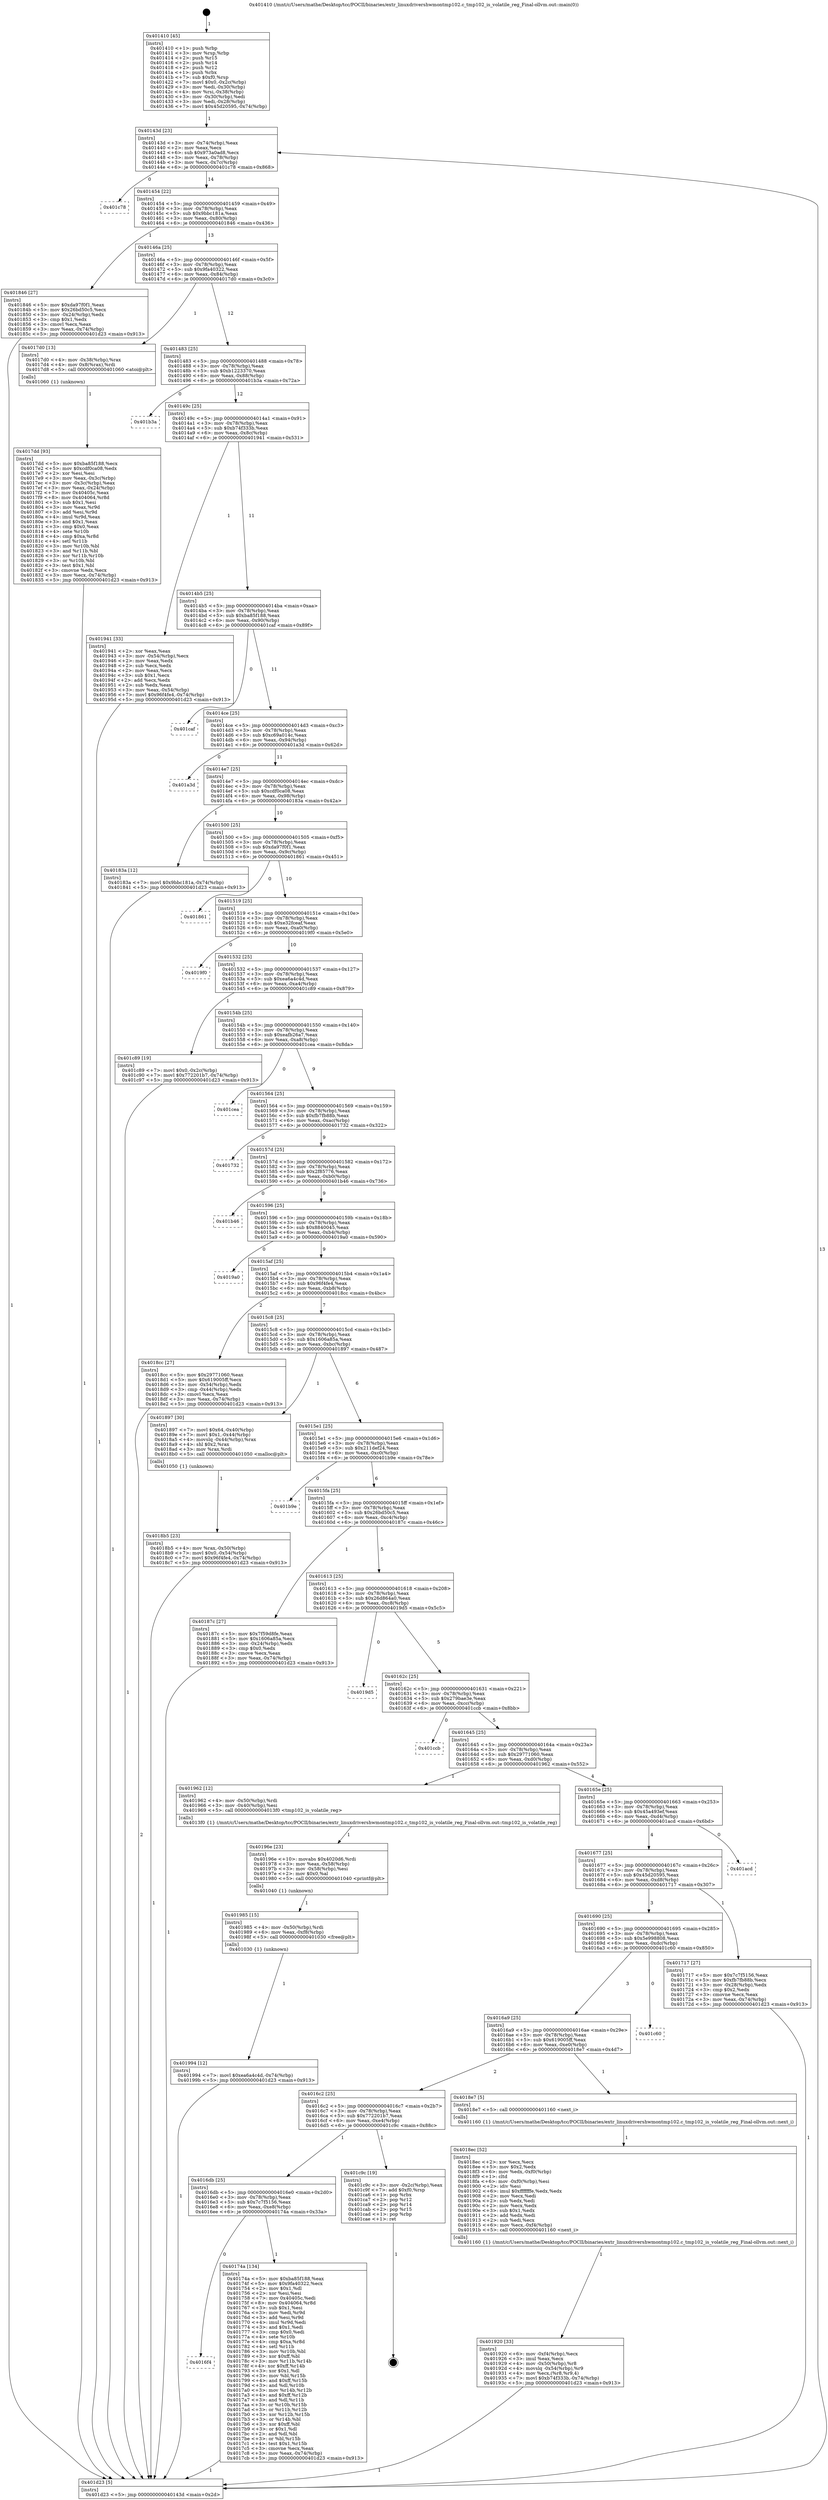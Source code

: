 digraph "0x401410" {
  label = "0x401410 (/mnt/c/Users/mathe/Desktop/tcc/POCII/binaries/extr_linuxdrivershwmontmp102.c_tmp102_is_volatile_reg_Final-ollvm.out::main(0))"
  labelloc = "t"
  node[shape=record]

  Entry [label="",width=0.3,height=0.3,shape=circle,fillcolor=black,style=filled]
  "0x40143d" [label="{
     0x40143d [23]\l
     | [instrs]\l
     &nbsp;&nbsp;0x40143d \<+3\>: mov -0x74(%rbp),%eax\l
     &nbsp;&nbsp;0x401440 \<+2\>: mov %eax,%ecx\l
     &nbsp;&nbsp;0x401442 \<+6\>: sub $0x973a0ad8,%ecx\l
     &nbsp;&nbsp;0x401448 \<+3\>: mov %eax,-0x78(%rbp)\l
     &nbsp;&nbsp;0x40144b \<+3\>: mov %ecx,-0x7c(%rbp)\l
     &nbsp;&nbsp;0x40144e \<+6\>: je 0000000000401c78 \<main+0x868\>\l
  }"]
  "0x401c78" [label="{
     0x401c78\l
  }", style=dashed]
  "0x401454" [label="{
     0x401454 [22]\l
     | [instrs]\l
     &nbsp;&nbsp;0x401454 \<+5\>: jmp 0000000000401459 \<main+0x49\>\l
     &nbsp;&nbsp;0x401459 \<+3\>: mov -0x78(%rbp),%eax\l
     &nbsp;&nbsp;0x40145c \<+5\>: sub $0x9bbc181a,%eax\l
     &nbsp;&nbsp;0x401461 \<+3\>: mov %eax,-0x80(%rbp)\l
     &nbsp;&nbsp;0x401464 \<+6\>: je 0000000000401846 \<main+0x436\>\l
  }"]
  Exit [label="",width=0.3,height=0.3,shape=circle,fillcolor=black,style=filled,peripheries=2]
  "0x401846" [label="{
     0x401846 [27]\l
     | [instrs]\l
     &nbsp;&nbsp;0x401846 \<+5\>: mov $0xda97f0f1,%eax\l
     &nbsp;&nbsp;0x40184b \<+5\>: mov $0x26bd50c5,%ecx\l
     &nbsp;&nbsp;0x401850 \<+3\>: mov -0x24(%rbp),%edx\l
     &nbsp;&nbsp;0x401853 \<+3\>: cmp $0x1,%edx\l
     &nbsp;&nbsp;0x401856 \<+3\>: cmovl %ecx,%eax\l
     &nbsp;&nbsp;0x401859 \<+3\>: mov %eax,-0x74(%rbp)\l
     &nbsp;&nbsp;0x40185c \<+5\>: jmp 0000000000401d23 \<main+0x913\>\l
  }"]
  "0x40146a" [label="{
     0x40146a [25]\l
     | [instrs]\l
     &nbsp;&nbsp;0x40146a \<+5\>: jmp 000000000040146f \<main+0x5f\>\l
     &nbsp;&nbsp;0x40146f \<+3\>: mov -0x78(%rbp),%eax\l
     &nbsp;&nbsp;0x401472 \<+5\>: sub $0x9fa40322,%eax\l
     &nbsp;&nbsp;0x401477 \<+6\>: mov %eax,-0x84(%rbp)\l
     &nbsp;&nbsp;0x40147d \<+6\>: je 00000000004017d0 \<main+0x3c0\>\l
  }"]
  "0x401994" [label="{
     0x401994 [12]\l
     | [instrs]\l
     &nbsp;&nbsp;0x401994 \<+7\>: movl $0xea6a4c4d,-0x74(%rbp)\l
     &nbsp;&nbsp;0x40199b \<+5\>: jmp 0000000000401d23 \<main+0x913\>\l
  }"]
  "0x4017d0" [label="{
     0x4017d0 [13]\l
     | [instrs]\l
     &nbsp;&nbsp;0x4017d0 \<+4\>: mov -0x38(%rbp),%rax\l
     &nbsp;&nbsp;0x4017d4 \<+4\>: mov 0x8(%rax),%rdi\l
     &nbsp;&nbsp;0x4017d8 \<+5\>: call 0000000000401060 \<atoi@plt\>\l
     | [calls]\l
     &nbsp;&nbsp;0x401060 \{1\} (unknown)\l
  }"]
  "0x401483" [label="{
     0x401483 [25]\l
     | [instrs]\l
     &nbsp;&nbsp;0x401483 \<+5\>: jmp 0000000000401488 \<main+0x78\>\l
     &nbsp;&nbsp;0x401488 \<+3\>: mov -0x78(%rbp),%eax\l
     &nbsp;&nbsp;0x40148b \<+5\>: sub $0xb1223370,%eax\l
     &nbsp;&nbsp;0x401490 \<+6\>: mov %eax,-0x88(%rbp)\l
     &nbsp;&nbsp;0x401496 \<+6\>: je 0000000000401b3a \<main+0x72a\>\l
  }"]
  "0x401985" [label="{
     0x401985 [15]\l
     | [instrs]\l
     &nbsp;&nbsp;0x401985 \<+4\>: mov -0x50(%rbp),%rdi\l
     &nbsp;&nbsp;0x401989 \<+6\>: mov %eax,-0xf8(%rbp)\l
     &nbsp;&nbsp;0x40198f \<+5\>: call 0000000000401030 \<free@plt\>\l
     | [calls]\l
     &nbsp;&nbsp;0x401030 \{1\} (unknown)\l
  }"]
  "0x401b3a" [label="{
     0x401b3a\l
  }", style=dashed]
  "0x40149c" [label="{
     0x40149c [25]\l
     | [instrs]\l
     &nbsp;&nbsp;0x40149c \<+5\>: jmp 00000000004014a1 \<main+0x91\>\l
     &nbsp;&nbsp;0x4014a1 \<+3\>: mov -0x78(%rbp),%eax\l
     &nbsp;&nbsp;0x4014a4 \<+5\>: sub $0xb74f333b,%eax\l
     &nbsp;&nbsp;0x4014a9 \<+6\>: mov %eax,-0x8c(%rbp)\l
     &nbsp;&nbsp;0x4014af \<+6\>: je 0000000000401941 \<main+0x531\>\l
  }"]
  "0x40196e" [label="{
     0x40196e [23]\l
     | [instrs]\l
     &nbsp;&nbsp;0x40196e \<+10\>: movabs $0x4020d6,%rdi\l
     &nbsp;&nbsp;0x401978 \<+3\>: mov %eax,-0x58(%rbp)\l
     &nbsp;&nbsp;0x40197b \<+3\>: mov -0x58(%rbp),%esi\l
     &nbsp;&nbsp;0x40197e \<+2\>: mov $0x0,%al\l
     &nbsp;&nbsp;0x401980 \<+5\>: call 0000000000401040 \<printf@plt\>\l
     | [calls]\l
     &nbsp;&nbsp;0x401040 \{1\} (unknown)\l
  }"]
  "0x401941" [label="{
     0x401941 [33]\l
     | [instrs]\l
     &nbsp;&nbsp;0x401941 \<+2\>: xor %eax,%eax\l
     &nbsp;&nbsp;0x401943 \<+3\>: mov -0x54(%rbp),%ecx\l
     &nbsp;&nbsp;0x401946 \<+2\>: mov %eax,%edx\l
     &nbsp;&nbsp;0x401948 \<+2\>: sub %ecx,%edx\l
     &nbsp;&nbsp;0x40194a \<+2\>: mov %eax,%ecx\l
     &nbsp;&nbsp;0x40194c \<+3\>: sub $0x1,%ecx\l
     &nbsp;&nbsp;0x40194f \<+2\>: add %ecx,%edx\l
     &nbsp;&nbsp;0x401951 \<+2\>: sub %edx,%eax\l
     &nbsp;&nbsp;0x401953 \<+3\>: mov %eax,-0x54(%rbp)\l
     &nbsp;&nbsp;0x401956 \<+7\>: movl $0x96f4fe4,-0x74(%rbp)\l
     &nbsp;&nbsp;0x40195d \<+5\>: jmp 0000000000401d23 \<main+0x913\>\l
  }"]
  "0x4014b5" [label="{
     0x4014b5 [25]\l
     | [instrs]\l
     &nbsp;&nbsp;0x4014b5 \<+5\>: jmp 00000000004014ba \<main+0xaa\>\l
     &nbsp;&nbsp;0x4014ba \<+3\>: mov -0x78(%rbp),%eax\l
     &nbsp;&nbsp;0x4014bd \<+5\>: sub $0xba85f188,%eax\l
     &nbsp;&nbsp;0x4014c2 \<+6\>: mov %eax,-0x90(%rbp)\l
     &nbsp;&nbsp;0x4014c8 \<+6\>: je 0000000000401caf \<main+0x89f\>\l
  }"]
  "0x401920" [label="{
     0x401920 [33]\l
     | [instrs]\l
     &nbsp;&nbsp;0x401920 \<+6\>: mov -0xf4(%rbp),%ecx\l
     &nbsp;&nbsp;0x401926 \<+3\>: imul %eax,%ecx\l
     &nbsp;&nbsp;0x401929 \<+4\>: mov -0x50(%rbp),%r8\l
     &nbsp;&nbsp;0x40192d \<+4\>: movslq -0x54(%rbp),%r9\l
     &nbsp;&nbsp;0x401931 \<+4\>: mov %ecx,(%r8,%r9,4)\l
     &nbsp;&nbsp;0x401935 \<+7\>: movl $0xb74f333b,-0x74(%rbp)\l
     &nbsp;&nbsp;0x40193c \<+5\>: jmp 0000000000401d23 \<main+0x913\>\l
  }"]
  "0x401caf" [label="{
     0x401caf\l
  }", style=dashed]
  "0x4014ce" [label="{
     0x4014ce [25]\l
     | [instrs]\l
     &nbsp;&nbsp;0x4014ce \<+5\>: jmp 00000000004014d3 \<main+0xc3\>\l
     &nbsp;&nbsp;0x4014d3 \<+3\>: mov -0x78(%rbp),%eax\l
     &nbsp;&nbsp;0x4014d6 \<+5\>: sub $0xc69a014c,%eax\l
     &nbsp;&nbsp;0x4014db \<+6\>: mov %eax,-0x94(%rbp)\l
     &nbsp;&nbsp;0x4014e1 \<+6\>: je 0000000000401a3d \<main+0x62d\>\l
  }"]
  "0x4018ec" [label="{
     0x4018ec [52]\l
     | [instrs]\l
     &nbsp;&nbsp;0x4018ec \<+2\>: xor %ecx,%ecx\l
     &nbsp;&nbsp;0x4018ee \<+5\>: mov $0x2,%edx\l
     &nbsp;&nbsp;0x4018f3 \<+6\>: mov %edx,-0xf0(%rbp)\l
     &nbsp;&nbsp;0x4018f9 \<+1\>: cltd\l
     &nbsp;&nbsp;0x4018fa \<+6\>: mov -0xf0(%rbp),%esi\l
     &nbsp;&nbsp;0x401900 \<+2\>: idiv %esi\l
     &nbsp;&nbsp;0x401902 \<+6\>: imul $0xfffffffe,%edx,%edx\l
     &nbsp;&nbsp;0x401908 \<+2\>: mov %ecx,%edi\l
     &nbsp;&nbsp;0x40190a \<+2\>: sub %edx,%edi\l
     &nbsp;&nbsp;0x40190c \<+2\>: mov %ecx,%edx\l
     &nbsp;&nbsp;0x40190e \<+3\>: sub $0x1,%edx\l
     &nbsp;&nbsp;0x401911 \<+2\>: add %edx,%edi\l
     &nbsp;&nbsp;0x401913 \<+2\>: sub %edi,%ecx\l
     &nbsp;&nbsp;0x401915 \<+6\>: mov %ecx,-0xf4(%rbp)\l
     &nbsp;&nbsp;0x40191b \<+5\>: call 0000000000401160 \<next_i\>\l
     | [calls]\l
     &nbsp;&nbsp;0x401160 \{1\} (/mnt/c/Users/mathe/Desktop/tcc/POCII/binaries/extr_linuxdrivershwmontmp102.c_tmp102_is_volatile_reg_Final-ollvm.out::next_i)\l
  }"]
  "0x401a3d" [label="{
     0x401a3d\l
  }", style=dashed]
  "0x4014e7" [label="{
     0x4014e7 [25]\l
     | [instrs]\l
     &nbsp;&nbsp;0x4014e7 \<+5\>: jmp 00000000004014ec \<main+0xdc\>\l
     &nbsp;&nbsp;0x4014ec \<+3\>: mov -0x78(%rbp),%eax\l
     &nbsp;&nbsp;0x4014ef \<+5\>: sub $0xcdf0ca08,%eax\l
     &nbsp;&nbsp;0x4014f4 \<+6\>: mov %eax,-0x98(%rbp)\l
     &nbsp;&nbsp;0x4014fa \<+6\>: je 000000000040183a \<main+0x42a\>\l
  }"]
  "0x4018b5" [label="{
     0x4018b5 [23]\l
     | [instrs]\l
     &nbsp;&nbsp;0x4018b5 \<+4\>: mov %rax,-0x50(%rbp)\l
     &nbsp;&nbsp;0x4018b9 \<+7\>: movl $0x0,-0x54(%rbp)\l
     &nbsp;&nbsp;0x4018c0 \<+7\>: movl $0x96f4fe4,-0x74(%rbp)\l
     &nbsp;&nbsp;0x4018c7 \<+5\>: jmp 0000000000401d23 \<main+0x913\>\l
  }"]
  "0x40183a" [label="{
     0x40183a [12]\l
     | [instrs]\l
     &nbsp;&nbsp;0x40183a \<+7\>: movl $0x9bbc181a,-0x74(%rbp)\l
     &nbsp;&nbsp;0x401841 \<+5\>: jmp 0000000000401d23 \<main+0x913\>\l
  }"]
  "0x401500" [label="{
     0x401500 [25]\l
     | [instrs]\l
     &nbsp;&nbsp;0x401500 \<+5\>: jmp 0000000000401505 \<main+0xf5\>\l
     &nbsp;&nbsp;0x401505 \<+3\>: mov -0x78(%rbp),%eax\l
     &nbsp;&nbsp;0x401508 \<+5\>: sub $0xda97f0f1,%eax\l
     &nbsp;&nbsp;0x40150d \<+6\>: mov %eax,-0x9c(%rbp)\l
     &nbsp;&nbsp;0x401513 \<+6\>: je 0000000000401861 \<main+0x451\>\l
  }"]
  "0x4017dd" [label="{
     0x4017dd [93]\l
     | [instrs]\l
     &nbsp;&nbsp;0x4017dd \<+5\>: mov $0xba85f188,%ecx\l
     &nbsp;&nbsp;0x4017e2 \<+5\>: mov $0xcdf0ca08,%edx\l
     &nbsp;&nbsp;0x4017e7 \<+2\>: xor %esi,%esi\l
     &nbsp;&nbsp;0x4017e9 \<+3\>: mov %eax,-0x3c(%rbp)\l
     &nbsp;&nbsp;0x4017ec \<+3\>: mov -0x3c(%rbp),%eax\l
     &nbsp;&nbsp;0x4017ef \<+3\>: mov %eax,-0x24(%rbp)\l
     &nbsp;&nbsp;0x4017f2 \<+7\>: mov 0x40405c,%eax\l
     &nbsp;&nbsp;0x4017f9 \<+8\>: mov 0x404064,%r8d\l
     &nbsp;&nbsp;0x401801 \<+3\>: sub $0x1,%esi\l
     &nbsp;&nbsp;0x401804 \<+3\>: mov %eax,%r9d\l
     &nbsp;&nbsp;0x401807 \<+3\>: add %esi,%r9d\l
     &nbsp;&nbsp;0x40180a \<+4\>: imul %r9d,%eax\l
     &nbsp;&nbsp;0x40180e \<+3\>: and $0x1,%eax\l
     &nbsp;&nbsp;0x401811 \<+3\>: cmp $0x0,%eax\l
     &nbsp;&nbsp;0x401814 \<+4\>: sete %r10b\l
     &nbsp;&nbsp;0x401818 \<+4\>: cmp $0xa,%r8d\l
     &nbsp;&nbsp;0x40181c \<+4\>: setl %r11b\l
     &nbsp;&nbsp;0x401820 \<+3\>: mov %r10b,%bl\l
     &nbsp;&nbsp;0x401823 \<+3\>: and %r11b,%bl\l
     &nbsp;&nbsp;0x401826 \<+3\>: xor %r11b,%r10b\l
     &nbsp;&nbsp;0x401829 \<+3\>: or %r10b,%bl\l
     &nbsp;&nbsp;0x40182c \<+3\>: test $0x1,%bl\l
     &nbsp;&nbsp;0x40182f \<+3\>: cmovne %edx,%ecx\l
     &nbsp;&nbsp;0x401832 \<+3\>: mov %ecx,-0x74(%rbp)\l
     &nbsp;&nbsp;0x401835 \<+5\>: jmp 0000000000401d23 \<main+0x913\>\l
  }"]
  "0x401861" [label="{
     0x401861\l
  }", style=dashed]
  "0x401519" [label="{
     0x401519 [25]\l
     | [instrs]\l
     &nbsp;&nbsp;0x401519 \<+5\>: jmp 000000000040151e \<main+0x10e\>\l
     &nbsp;&nbsp;0x40151e \<+3\>: mov -0x78(%rbp),%eax\l
     &nbsp;&nbsp;0x401521 \<+5\>: sub $0xe32fceaf,%eax\l
     &nbsp;&nbsp;0x401526 \<+6\>: mov %eax,-0xa0(%rbp)\l
     &nbsp;&nbsp;0x40152c \<+6\>: je 00000000004019f0 \<main+0x5e0\>\l
  }"]
  "0x4016f4" [label="{
     0x4016f4\l
  }", style=dashed]
  "0x4019f0" [label="{
     0x4019f0\l
  }", style=dashed]
  "0x401532" [label="{
     0x401532 [25]\l
     | [instrs]\l
     &nbsp;&nbsp;0x401532 \<+5\>: jmp 0000000000401537 \<main+0x127\>\l
     &nbsp;&nbsp;0x401537 \<+3\>: mov -0x78(%rbp),%eax\l
     &nbsp;&nbsp;0x40153a \<+5\>: sub $0xea6a4c4d,%eax\l
     &nbsp;&nbsp;0x40153f \<+6\>: mov %eax,-0xa4(%rbp)\l
     &nbsp;&nbsp;0x401545 \<+6\>: je 0000000000401c89 \<main+0x879\>\l
  }"]
  "0x40174a" [label="{
     0x40174a [134]\l
     | [instrs]\l
     &nbsp;&nbsp;0x40174a \<+5\>: mov $0xba85f188,%eax\l
     &nbsp;&nbsp;0x40174f \<+5\>: mov $0x9fa40322,%ecx\l
     &nbsp;&nbsp;0x401754 \<+2\>: mov $0x1,%dl\l
     &nbsp;&nbsp;0x401756 \<+2\>: xor %esi,%esi\l
     &nbsp;&nbsp;0x401758 \<+7\>: mov 0x40405c,%edi\l
     &nbsp;&nbsp;0x40175f \<+8\>: mov 0x404064,%r8d\l
     &nbsp;&nbsp;0x401767 \<+3\>: sub $0x1,%esi\l
     &nbsp;&nbsp;0x40176a \<+3\>: mov %edi,%r9d\l
     &nbsp;&nbsp;0x40176d \<+3\>: add %esi,%r9d\l
     &nbsp;&nbsp;0x401770 \<+4\>: imul %r9d,%edi\l
     &nbsp;&nbsp;0x401774 \<+3\>: and $0x1,%edi\l
     &nbsp;&nbsp;0x401777 \<+3\>: cmp $0x0,%edi\l
     &nbsp;&nbsp;0x40177a \<+4\>: sete %r10b\l
     &nbsp;&nbsp;0x40177e \<+4\>: cmp $0xa,%r8d\l
     &nbsp;&nbsp;0x401782 \<+4\>: setl %r11b\l
     &nbsp;&nbsp;0x401786 \<+3\>: mov %r10b,%bl\l
     &nbsp;&nbsp;0x401789 \<+3\>: xor $0xff,%bl\l
     &nbsp;&nbsp;0x40178c \<+3\>: mov %r11b,%r14b\l
     &nbsp;&nbsp;0x40178f \<+4\>: xor $0xff,%r14b\l
     &nbsp;&nbsp;0x401793 \<+3\>: xor $0x1,%dl\l
     &nbsp;&nbsp;0x401796 \<+3\>: mov %bl,%r15b\l
     &nbsp;&nbsp;0x401799 \<+4\>: and $0xff,%r15b\l
     &nbsp;&nbsp;0x40179d \<+3\>: and %dl,%r10b\l
     &nbsp;&nbsp;0x4017a0 \<+3\>: mov %r14b,%r12b\l
     &nbsp;&nbsp;0x4017a3 \<+4\>: and $0xff,%r12b\l
     &nbsp;&nbsp;0x4017a7 \<+3\>: and %dl,%r11b\l
     &nbsp;&nbsp;0x4017aa \<+3\>: or %r10b,%r15b\l
     &nbsp;&nbsp;0x4017ad \<+3\>: or %r11b,%r12b\l
     &nbsp;&nbsp;0x4017b0 \<+3\>: xor %r12b,%r15b\l
     &nbsp;&nbsp;0x4017b3 \<+3\>: or %r14b,%bl\l
     &nbsp;&nbsp;0x4017b6 \<+3\>: xor $0xff,%bl\l
     &nbsp;&nbsp;0x4017b9 \<+3\>: or $0x1,%dl\l
     &nbsp;&nbsp;0x4017bc \<+2\>: and %dl,%bl\l
     &nbsp;&nbsp;0x4017be \<+3\>: or %bl,%r15b\l
     &nbsp;&nbsp;0x4017c1 \<+4\>: test $0x1,%r15b\l
     &nbsp;&nbsp;0x4017c5 \<+3\>: cmovne %ecx,%eax\l
     &nbsp;&nbsp;0x4017c8 \<+3\>: mov %eax,-0x74(%rbp)\l
     &nbsp;&nbsp;0x4017cb \<+5\>: jmp 0000000000401d23 \<main+0x913\>\l
  }"]
  "0x401c89" [label="{
     0x401c89 [19]\l
     | [instrs]\l
     &nbsp;&nbsp;0x401c89 \<+7\>: movl $0x0,-0x2c(%rbp)\l
     &nbsp;&nbsp;0x401c90 \<+7\>: movl $0x772201b7,-0x74(%rbp)\l
     &nbsp;&nbsp;0x401c97 \<+5\>: jmp 0000000000401d23 \<main+0x913\>\l
  }"]
  "0x40154b" [label="{
     0x40154b [25]\l
     | [instrs]\l
     &nbsp;&nbsp;0x40154b \<+5\>: jmp 0000000000401550 \<main+0x140\>\l
     &nbsp;&nbsp;0x401550 \<+3\>: mov -0x78(%rbp),%eax\l
     &nbsp;&nbsp;0x401553 \<+5\>: sub $0xeafb26a7,%eax\l
     &nbsp;&nbsp;0x401558 \<+6\>: mov %eax,-0xa8(%rbp)\l
     &nbsp;&nbsp;0x40155e \<+6\>: je 0000000000401cea \<main+0x8da\>\l
  }"]
  "0x4016db" [label="{
     0x4016db [25]\l
     | [instrs]\l
     &nbsp;&nbsp;0x4016db \<+5\>: jmp 00000000004016e0 \<main+0x2d0\>\l
     &nbsp;&nbsp;0x4016e0 \<+3\>: mov -0x78(%rbp),%eax\l
     &nbsp;&nbsp;0x4016e3 \<+5\>: sub $0x7c7f5156,%eax\l
     &nbsp;&nbsp;0x4016e8 \<+6\>: mov %eax,-0xe8(%rbp)\l
     &nbsp;&nbsp;0x4016ee \<+6\>: je 000000000040174a \<main+0x33a\>\l
  }"]
  "0x401cea" [label="{
     0x401cea\l
  }", style=dashed]
  "0x401564" [label="{
     0x401564 [25]\l
     | [instrs]\l
     &nbsp;&nbsp;0x401564 \<+5\>: jmp 0000000000401569 \<main+0x159\>\l
     &nbsp;&nbsp;0x401569 \<+3\>: mov -0x78(%rbp),%eax\l
     &nbsp;&nbsp;0x40156c \<+5\>: sub $0xfb7fb88b,%eax\l
     &nbsp;&nbsp;0x401571 \<+6\>: mov %eax,-0xac(%rbp)\l
     &nbsp;&nbsp;0x401577 \<+6\>: je 0000000000401732 \<main+0x322\>\l
  }"]
  "0x401c9c" [label="{
     0x401c9c [19]\l
     | [instrs]\l
     &nbsp;&nbsp;0x401c9c \<+3\>: mov -0x2c(%rbp),%eax\l
     &nbsp;&nbsp;0x401c9f \<+7\>: add $0xf0,%rsp\l
     &nbsp;&nbsp;0x401ca6 \<+1\>: pop %rbx\l
     &nbsp;&nbsp;0x401ca7 \<+2\>: pop %r12\l
     &nbsp;&nbsp;0x401ca9 \<+2\>: pop %r14\l
     &nbsp;&nbsp;0x401cab \<+2\>: pop %r15\l
     &nbsp;&nbsp;0x401cad \<+1\>: pop %rbp\l
     &nbsp;&nbsp;0x401cae \<+1\>: ret\l
  }"]
  "0x401732" [label="{
     0x401732\l
  }", style=dashed]
  "0x40157d" [label="{
     0x40157d [25]\l
     | [instrs]\l
     &nbsp;&nbsp;0x40157d \<+5\>: jmp 0000000000401582 \<main+0x172\>\l
     &nbsp;&nbsp;0x401582 \<+3\>: mov -0x78(%rbp),%eax\l
     &nbsp;&nbsp;0x401585 \<+5\>: sub $0x2f85776,%eax\l
     &nbsp;&nbsp;0x40158a \<+6\>: mov %eax,-0xb0(%rbp)\l
     &nbsp;&nbsp;0x401590 \<+6\>: je 0000000000401b46 \<main+0x736\>\l
  }"]
  "0x4016c2" [label="{
     0x4016c2 [25]\l
     | [instrs]\l
     &nbsp;&nbsp;0x4016c2 \<+5\>: jmp 00000000004016c7 \<main+0x2b7\>\l
     &nbsp;&nbsp;0x4016c7 \<+3\>: mov -0x78(%rbp),%eax\l
     &nbsp;&nbsp;0x4016ca \<+5\>: sub $0x772201b7,%eax\l
     &nbsp;&nbsp;0x4016cf \<+6\>: mov %eax,-0xe4(%rbp)\l
     &nbsp;&nbsp;0x4016d5 \<+6\>: je 0000000000401c9c \<main+0x88c\>\l
  }"]
  "0x401b46" [label="{
     0x401b46\l
  }", style=dashed]
  "0x401596" [label="{
     0x401596 [25]\l
     | [instrs]\l
     &nbsp;&nbsp;0x401596 \<+5\>: jmp 000000000040159b \<main+0x18b\>\l
     &nbsp;&nbsp;0x40159b \<+3\>: mov -0x78(%rbp),%eax\l
     &nbsp;&nbsp;0x40159e \<+5\>: sub $0x8840045,%eax\l
     &nbsp;&nbsp;0x4015a3 \<+6\>: mov %eax,-0xb4(%rbp)\l
     &nbsp;&nbsp;0x4015a9 \<+6\>: je 00000000004019a0 \<main+0x590\>\l
  }"]
  "0x4018e7" [label="{
     0x4018e7 [5]\l
     | [instrs]\l
     &nbsp;&nbsp;0x4018e7 \<+5\>: call 0000000000401160 \<next_i\>\l
     | [calls]\l
     &nbsp;&nbsp;0x401160 \{1\} (/mnt/c/Users/mathe/Desktop/tcc/POCII/binaries/extr_linuxdrivershwmontmp102.c_tmp102_is_volatile_reg_Final-ollvm.out::next_i)\l
  }"]
  "0x4019a0" [label="{
     0x4019a0\l
  }", style=dashed]
  "0x4015af" [label="{
     0x4015af [25]\l
     | [instrs]\l
     &nbsp;&nbsp;0x4015af \<+5\>: jmp 00000000004015b4 \<main+0x1a4\>\l
     &nbsp;&nbsp;0x4015b4 \<+3\>: mov -0x78(%rbp),%eax\l
     &nbsp;&nbsp;0x4015b7 \<+5\>: sub $0x96f4fe4,%eax\l
     &nbsp;&nbsp;0x4015bc \<+6\>: mov %eax,-0xb8(%rbp)\l
     &nbsp;&nbsp;0x4015c2 \<+6\>: je 00000000004018cc \<main+0x4bc\>\l
  }"]
  "0x4016a9" [label="{
     0x4016a9 [25]\l
     | [instrs]\l
     &nbsp;&nbsp;0x4016a9 \<+5\>: jmp 00000000004016ae \<main+0x29e\>\l
     &nbsp;&nbsp;0x4016ae \<+3\>: mov -0x78(%rbp),%eax\l
     &nbsp;&nbsp;0x4016b1 \<+5\>: sub $0x619005ff,%eax\l
     &nbsp;&nbsp;0x4016b6 \<+6\>: mov %eax,-0xe0(%rbp)\l
     &nbsp;&nbsp;0x4016bc \<+6\>: je 00000000004018e7 \<main+0x4d7\>\l
  }"]
  "0x4018cc" [label="{
     0x4018cc [27]\l
     | [instrs]\l
     &nbsp;&nbsp;0x4018cc \<+5\>: mov $0x29771060,%eax\l
     &nbsp;&nbsp;0x4018d1 \<+5\>: mov $0x619005ff,%ecx\l
     &nbsp;&nbsp;0x4018d6 \<+3\>: mov -0x54(%rbp),%edx\l
     &nbsp;&nbsp;0x4018d9 \<+3\>: cmp -0x44(%rbp),%edx\l
     &nbsp;&nbsp;0x4018dc \<+3\>: cmovl %ecx,%eax\l
     &nbsp;&nbsp;0x4018df \<+3\>: mov %eax,-0x74(%rbp)\l
     &nbsp;&nbsp;0x4018e2 \<+5\>: jmp 0000000000401d23 \<main+0x913\>\l
  }"]
  "0x4015c8" [label="{
     0x4015c8 [25]\l
     | [instrs]\l
     &nbsp;&nbsp;0x4015c8 \<+5\>: jmp 00000000004015cd \<main+0x1bd\>\l
     &nbsp;&nbsp;0x4015cd \<+3\>: mov -0x78(%rbp),%eax\l
     &nbsp;&nbsp;0x4015d0 \<+5\>: sub $0x1606a85a,%eax\l
     &nbsp;&nbsp;0x4015d5 \<+6\>: mov %eax,-0xbc(%rbp)\l
     &nbsp;&nbsp;0x4015db \<+6\>: je 0000000000401897 \<main+0x487\>\l
  }"]
  "0x401c60" [label="{
     0x401c60\l
  }", style=dashed]
  "0x401897" [label="{
     0x401897 [30]\l
     | [instrs]\l
     &nbsp;&nbsp;0x401897 \<+7\>: movl $0x64,-0x40(%rbp)\l
     &nbsp;&nbsp;0x40189e \<+7\>: movl $0x1,-0x44(%rbp)\l
     &nbsp;&nbsp;0x4018a5 \<+4\>: movslq -0x44(%rbp),%rax\l
     &nbsp;&nbsp;0x4018a9 \<+4\>: shl $0x2,%rax\l
     &nbsp;&nbsp;0x4018ad \<+3\>: mov %rax,%rdi\l
     &nbsp;&nbsp;0x4018b0 \<+5\>: call 0000000000401050 \<malloc@plt\>\l
     | [calls]\l
     &nbsp;&nbsp;0x401050 \{1\} (unknown)\l
  }"]
  "0x4015e1" [label="{
     0x4015e1 [25]\l
     | [instrs]\l
     &nbsp;&nbsp;0x4015e1 \<+5\>: jmp 00000000004015e6 \<main+0x1d6\>\l
     &nbsp;&nbsp;0x4015e6 \<+3\>: mov -0x78(%rbp),%eax\l
     &nbsp;&nbsp;0x4015e9 \<+5\>: sub $0x211def24,%eax\l
     &nbsp;&nbsp;0x4015ee \<+6\>: mov %eax,-0xc0(%rbp)\l
     &nbsp;&nbsp;0x4015f4 \<+6\>: je 0000000000401b9e \<main+0x78e\>\l
  }"]
  "0x401410" [label="{
     0x401410 [45]\l
     | [instrs]\l
     &nbsp;&nbsp;0x401410 \<+1\>: push %rbp\l
     &nbsp;&nbsp;0x401411 \<+3\>: mov %rsp,%rbp\l
     &nbsp;&nbsp;0x401414 \<+2\>: push %r15\l
     &nbsp;&nbsp;0x401416 \<+2\>: push %r14\l
     &nbsp;&nbsp;0x401418 \<+2\>: push %r12\l
     &nbsp;&nbsp;0x40141a \<+1\>: push %rbx\l
     &nbsp;&nbsp;0x40141b \<+7\>: sub $0xf0,%rsp\l
     &nbsp;&nbsp;0x401422 \<+7\>: movl $0x0,-0x2c(%rbp)\l
     &nbsp;&nbsp;0x401429 \<+3\>: mov %edi,-0x30(%rbp)\l
     &nbsp;&nbsp;0x40142c \<+4\>: mov %rsi,-0x38(%rbp)\l
     &nbsp;&nbsp;0x401430 \<+3\>: mov -0x30(%rbp),%edi\l
     &nbsp;&nbsp;0x401433 \<+3\>: mov %edi,-0x28(%rbp)\l
     &nbsp;&nbsp;0x401436 \<+7\>: movl $0x45d20595,-0x74(%rbp)\l
  }"]
  "0x401b9e" [label="{
     0x401b9e\l
  }", style=dashed]
  "0x4015fa" [label="{
     0x4015fa [25]\l
     | [instrs]\l
     &nbsp;&nbsp;0x4015fa \<+5\>: jmp 00000000004015ff \<main+0x1ef\>\l
     &nbsp;&nbsp;0x4015ff \<+3\>: mov -0x78(%rbp),%eax\l
     &nbsp;&nbsp;0x401602 \<+5\>: sub $0x26bd50c5,%eax\l
     &nbsp;&nbsp;0x401607 \<+6\>: mov %eax,-0xc4(%rbp)\l
     &nbsp;&nbsp;0x40160d \<+6\>: je 000000000040187c \<main+0x46c\>\l
  }"]
  "0x401d23" [label="{
     0x401d23 [5]\l
     | [instrs]\l
     &nbsp;&nbsp;0x401d23 \<+5\>: jmp 000000000040143d \<main+0x2d\>\l
  }"]
  "0x40187c" [label="{
     0x40187c [27]\l
     | [instrs]\l
     &nbsp;&nbsp;0x40187c \<+5\>: mov $0x7f59d8fe,%eax\l
     &nbsp;&nbsp;0x401881 \<+5\>: mov $0x1606a85a,%ecx\l
     &nbsp;&nbsp;0x401886 \<+3\>: mov -0x24(%rbp),%edx\l
     &nbsp;&nbsp;0x401889 \<+3\>: cmp $0x0,%edx\l
     &nbsp;&nbsp;0x40188c \<+3\>: cmove %ecx,%eax\l
     &nbsp;&nbsp;0x40188f \<+3\>: mov %eax,-0x74(%rbp)\l
     &nbsp;&nbsp;0x401892 \<+5\>: jmp 0000000000401d23 \<main+0x913\>\l
  }"]
  "0x401613" [label="{
     0x401613 [25]\l
     | [instrs]\l
     &nbsp;&nbsp;0x401613 \<+5\>: jmp 0000000000401618 \<main+0x208\>\l
     &nbsp;&nbsp;0x401618 \<+3\>: mov -0x78(%rbp),%eax\l
     &nbsp;&nbsp;0x40161b \<+5\>: sub $0x26d864a0,%eax\l
     &nbsp;&nbsp;0x401620 \<+6\>: mov %eax,-0xc8(%rbp)\l
     &nbsp;&nbsp;0x401626 \<+6\>: je 00000000004019d5 \<main+0x5c5\>\l
  }"]
  "0x401690" [label="{
     0x401690 [25]\l
     | [instrs]\l
     &nbsp;&nbsp;0x401690 \<+5\>: jmp 0000000000401695 \<main+0x285\>\l
     &nbsp;&nbsp;0x401695 \<+3\>: mov -0x78(%rbp),%eax\l
     &nbsp;&nbsp;0x401698 \<+5\>: sub $0x5e998808,%eax\l
     &nbsp;&nbsp;0x40169d \<+6\>: mov %eax,-0xdc(%rbp)\l
     &nbsp;&nbsp;0x4016a3 \<+6\>: je 0000000000401c60 \<main+0x850\>\l
  }"]
  "0x4019d5" [label="{
     0x4019d5\l
  }", style=dashed]
  "0x40162c" [label="{
     0x40162c [25]\l
     | [instrs]\l
     &nbsp;&nbsp;0x40162c \<+5\>: jmp 0000000000401631 \<main+0x221\>\l
     &nbsp;&nbsp;0x401631 \<+3\>: mov -0x78(%rbp),%eax\l
     &nbsp;&nbsp;0x401634 \<+5\>: sub $0x279bae3e,%eax\l
     &nbsp;&nbsp;0x401639 \<+6\>: mov %eax,-0xcc(%rbp)\l
     &nbsp;&nbsp;0x40163f \<+6\>: je 0000000000401ccb \<main+0x8bb\>\l
  }"]
  "0x401717" [label="{
     0x401717 [27]\l
     | [instrs]\l
     &nbsp;&nbsp;0x401717 \<+5\>: mov $0x7c7f5156,%eax\l
     &nbsp;&nbsp;0x40171c \<+5\>: mov $0xfb7fb88b,%ecx\l
     &nbsp;&nbsp;0x401721 \<+3\>: mov -0x28(%rbp),%edx\l
     &nbsp;&nbsp;0x401724 \<+3\>: cmp $0x2,%edx\l
     &nbsp;&nbsp;0x401727 \<+3\>: cmovne %ecx,%eax\l
     &nbsp;&nbsp;0x40172a \<+3\>: mov %eax,-0x74(%rbp)\l
     &nbsp;&nbsp;0x40172d \<+5\>: jmp 0000000000401d23 \<main+0x913\>\l
  }"]
  "0x401ccb" [label="{
     0x401ccb\l
  }", style=dashed]
  "0x401645" [label="{
     0x401645 [25]\l
     | [instrs]\l
     &nbsp;&nbsp;0x401645 \<+5\>: jmp 000000000040164a \<main+0x23a\>\l
     &nbsp;&nbsp;0x40164a \<+3\>: mov -0x78(%rbp),%eax\l
     &nbsp;&nbsp;0x40164d \<+5\>: sub $0x29771060,%eax\l
     &nbsp;&nbsp;0x401652 \<+6\>: mov %eax,-0xd0(%rbp)\l
     &nbsp;&nbsp;0x401658 \<+6\>: je 0000000000401962 \<main+0x552\>\l
  }"]
  "0x401677" [label="{
     0x401677 [25]\l
     | [instrs]\l
     &nbsp;&nbsp;0x401677 \<+5\>: jmp 000000000040167c \<main+0x26c\>\l
     &nbsp;&nbsp;0x40167c \<+3\>: mov -0x78(%rbp),%eax\l
     &nbsp;&nbsp;0x40167f \<+5\>: sub $0x45d20595,%eax\l
     &nbsp;&nbsp;0x401684 \<+6\>: mov %eax,-0xd8(%rbp)\l
     &nbsp;&nbsp;0x40168a \<+6\>: je 0000000000401717 \<main+0x307\>\l
  }"]
  "0x401962" [label="{
     0x401962 [12]\l
     | [instrs]\l
     &nbsp;&nbsp;0x401962 \<+4\>: mov -0x50(%rbp),%rdi\l
     &nbsp;&nbsp;0x401966 \<+3\>: mov -0x40(%rbp),%esi\l
     &nbsp;&nbsp;0x401969 \<+5\>: call 00000000004013f0 \<tmp102_is_volatile_reg\>\l
     | [calls]\l
     &nbsp;&nbsp;0x4013f0 \{1\} (/mnt/c/Users/mathe/Desktop/tcc/POCII/binaries/extr_linuxdrivershwmontmp102.c_tmp102_is_volatile_reg_Final-ollvm.out::tmp102_is_volatile_reg)\l
  }"]
  "0x40165e" [label="{
     0x40165e [25]\l
     | [instrs]\l
     &nbsp;&nbsp;0x40165e \<+5\>: jmp 0000000000401663 \<main+0x253\>\l
     &nbsp;&nbsp;0x401663 \<+3\>: mov -0x78(%rbp),%eax\l
     &nbsp;&nbsp;0x401666 \<+5\>: sub $0x45a493ef,%eax\l
     &nbsp;&nbsp;0x40166b \<+6\>: mov %eax,-0xd4(%rbp)\l
     &nbsp;&nbsp;0x401671 \<+6\>: je 0000000000401acd \<main+0x6bd\>\l
  }"]
  "0x401acd" [label="{
     0x401acd\l
  }", style=dashed]
  Entry -> "0x401410" [label=" 1"]
  "0x40143d" -> "0x401c78" [label=" 0"]
  "0x40143d" -> "0x401454" [label=" 14"]
  "0x401c9c" -> Exit [label=" 1"]
  "0x401454" -> "0x401846" [label=" 1"]
  "0x401454" -> "0x40146a" [label=" 13"]
  "0x401c89" -> "0x401d23" [label=" 1"]
  "0x40146a" -> "0x4017d0" [label=" 1"]
  "0x40146a" -> "0x401483" [label=" 12"]
  "0x401994" -> "0x401d23" [label=" 1"]
  "0x401483" -> "0x401b3a" [label=" 0"]
  "0x401483" -> "0x40149c" [label=" 12"]
  "0x401985" -> "0x401994" [label=" 1"]
  "0x40149c" -> "0x401941" [label=" 1"]
  "0x40149c" -> "0x4014b5" [label=" 11"]
  "0x40196e" -> "0x401985" [label=" 1"]
  "0x4014b5" -> "0x401caf" [label=" 0"]
  "0x4014b5" -> "0x4014ce" [label=" 11"]
  "0x401962" -> "0x40196e" [label=" 1"]
  "0x4014ce" -> "0x401a3d" [label=" 0"]
  "0x4014ce" -> "0x4014e7" [label=" 11"]
  "0x401941" -> "0x401d23" [label=" 1"]
  "0x4014e7" -> "0x40183a" [label=" 1"]
  "0x4014e7" -> "0x401500" [label=" 10"]
  "0x401920" -> "0x401d23" [label=" 1"]
  "0x401500" -> "0x401861" [label=" 0"]
  "0x401500" -> "0x401519" [label=" 10"]
  "0x4018ec" -> "0x401920" [label=" 1"]
  "0x401519" -> "0x4019f0" [label=" 0"]
  "0x401519" -> "0x401532" [label=" 10"]
  "0x4018e7" -> "0x4018ec" [label=" 1"]
  "0x401532" -> "0x401c89" [label=" 1"]
  "0x401532" -> "0x40154b" [label=" 9"]
  "0x4018cc" -> "0x401d23" [label=" 2"]
  "0x40154b" -> "0x401cea" [label=" 0"]
  "0x40154b" -> "0x401564" [label=" 9"]
  "0x401897" -> "0x4018b5" [label=" 1"]
  "0x401564" -> "0x401732" [label=" 0"]
  "0x401564" -> "0x40157d" [label=" 9"]
  "0x40187c" -> "0x401d23" [label=" 1"]
  "0x40157d" -> "0x401b46" [label=" 0"]
  "0x40157d" -> "0x401596" [label=" 9"]
  "0x40183a" -> "0x401d23" [label=" 1"]
  "0x401596" -> "0x4019a0" [label=" 0"]
  "0x401596" -> "0x4015af" [label=" 9"]
  "0x4017dd" -> "0x401d23" [label=" 1"]
  "0x4015af" -> "0x4018cc" [label=" 2"]
  "0x4015af" -> "0x4015c8" [label=" 7"]
  "0x40174a" -> "0x401d23" [label=" 1"]
  "0x4015c8" -> "0x401897" [label=" 1"]
  "0x4015c8" -> "0x4015e1" [label=" 6"]
  "0x4016db" -> "0x4016f4" [label=" 0"]
  "0x4015e1" -> "0x401b9e" [label=" 0"]
  "0x4015e1" -> "0x4015fa" [label=" 6"]
  "0x4018b5" -> "0x401d23" [label=" 1"]
  "0x4015fa" -> "0x40187c" [label=" 1"]
  "0x4015fa" -> "0x401613" [label=" 5"]
  "0x4016c2" -> "0x4016db" [label=" 1"]
  "0x401613" -> "0x4019d5" [label=" 0"]
  "0x401613" -> "0x40162c" [label=" 5"]
  "0x4016c2" -> "0x401c9c" [label=" 1"]
  "0x40162c" -> "0x401ccb" [label=" 0"]
  "0x40162c" -> "0x401645" [label=" 5"]
  "0x401846" -> "0x401d23" [label=" 1"]
  "0x401645" -> "0x401962" [label=" 1"]
  "0x401645" -> "0x40165e" [label=" 4"]
  "0x4016a9" -> "0x4018e7" [label=" 1"]
  "0x40165e" -> "0x401acd" [label=" 0"]
  "0x40165e" -> "0x401677" [label=" 4"]
  "0x4016a9" -> "0x4016c2" [label=" 2"]
  "0x401677" -> "0x401717" [label=" 1"]
  "0x401677" -> "0x401690" [label=" 3"]
  "0x401717" -> "0x401d23" [label=" 1"]
  "0x401410" -> "0x40143d" [label=" 1"]
  "0x401d23" -> "0x40143d" [label=" 13"]
  "0x4016db" -> "0x40174a" [label=" 1"]
  "0x401690" -> "0x401c60" [label=" 0"]
  "0x401690" -> "0x4016a9" [label=" 3"]
  "0x4017d0" -> "0x4017dd" [label=" 1"]
}
